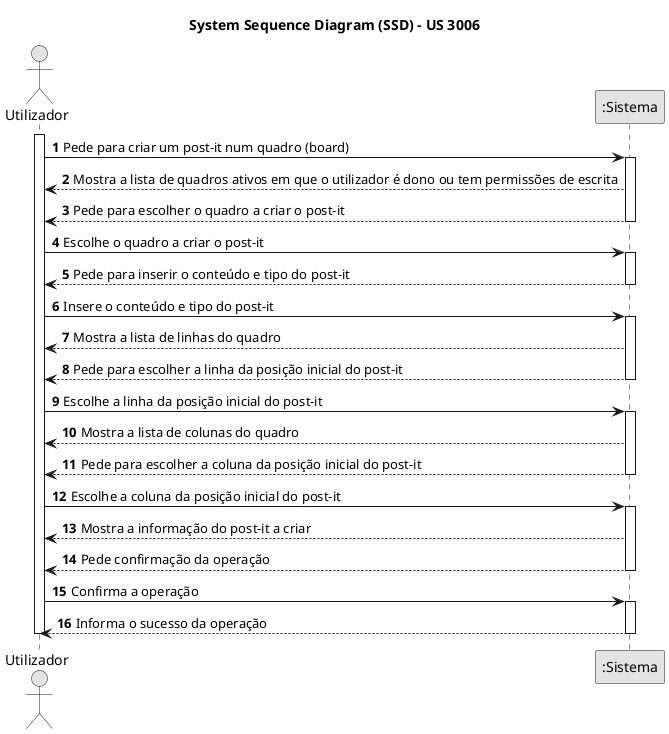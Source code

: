@startuml
skinparam monochrome true
skinparam packageStyle rectangle
skinparam shadowing false

title System Sequence Diagram (SSD) - US 3006
autonumber

actor "Utilizador" as Actor
participant ":Sistema" as System

activate Actor

Actor -> System : Pede para criar um post-it num quadro (board)
activate System

System --> Actor : Mostra a lista de quadros ativos em que o utilizador é dono ou tem permissões de escrita
System --> Actor : Pede para escolher o quadro a criar o post-it
deactivate System

Actor -> System : Escolhe o quadro a criar o post-it
activate System

System --> Actor : Pede para inserir o conteúdo e tipo do post-it
deactivate System

Actor -> System : Insere o conteúdo e tipo do post-it
activate System

System --> Actor : Mostra a lista de linhas do quadro
System --> Actor : Pede para escolher a linha da posição inicial do post-it
deactivate System

Actor -> System : Escolhe a linha da posição inicial do post-it
activate System

System --> Actor : Mostra a lista de colunas do quadro
System --> Actor : Pede para escolher a coluna da posição inicial do post-it
deactivate System

Actor -> System : Escolhe a coluna da posição inicial do post-it
activate System

System --> Actor : Mostra a informação do post-it a criar
System --> Actor : Pede confirmação da operação
deactivate System

Actor -> System : Confirma a operação
activate System

System --> Actor : Informa o sucesso da operação
deactivate System

deactivate Actor

@enduml
